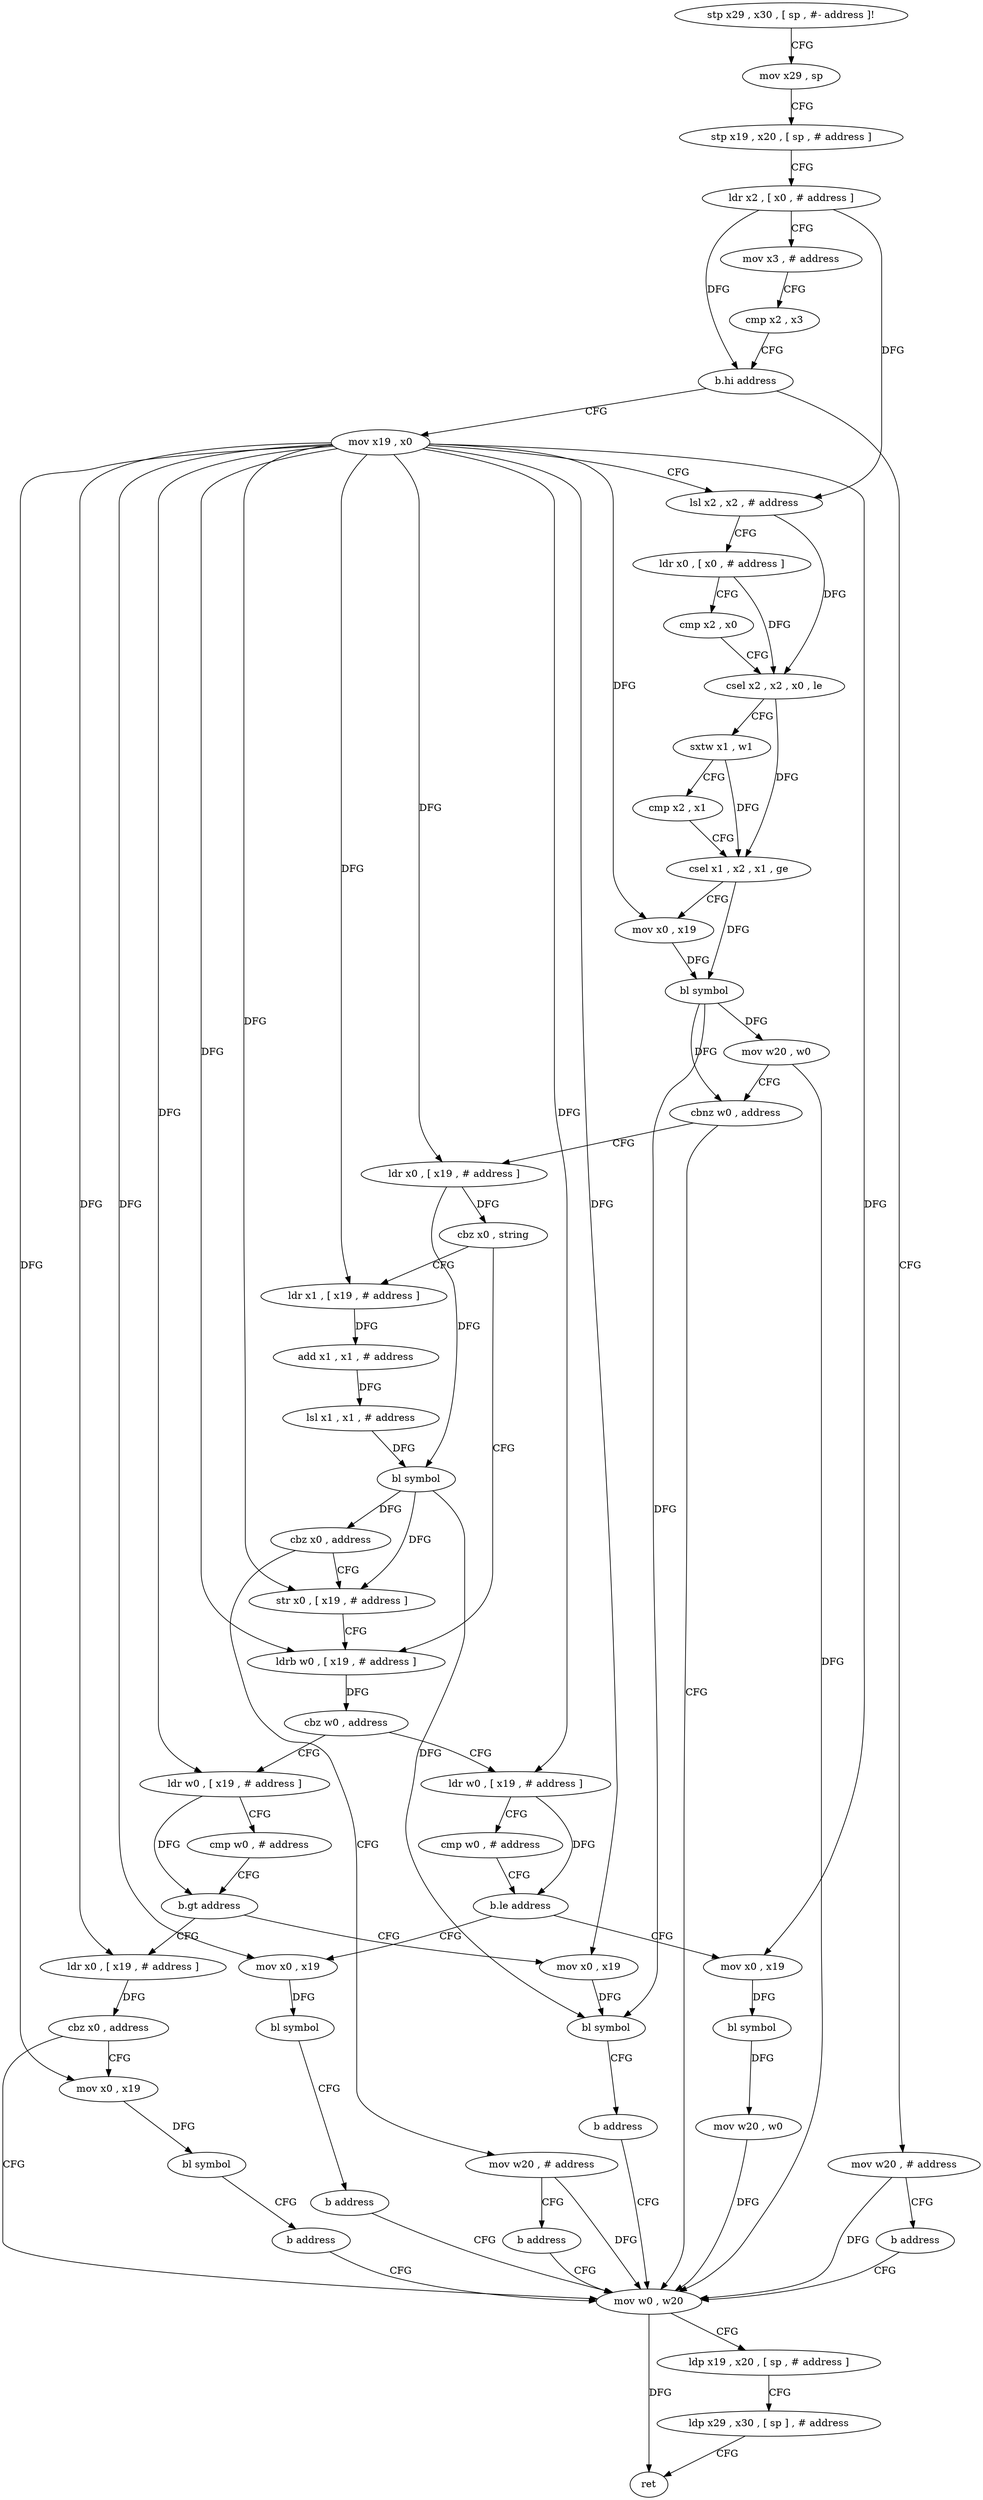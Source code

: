 digraph "func" {
"220100" [label = "stp x29 , x30 , [ sp , #- address ]!" ]
"220104" [label = "mov x29 , sp" ]
"220108" [label = "stp x19 , x20 , [ sp , # address ]" ]
"220112" [label = "ldr x2 , [ x0 , # address ]" ]
"220116" [label = "mov x3 , # address" ]
"220120" [label = "cmp x2 , x3" ]
"220124" [label = "b.hi address" ]
"220312" [label = "mov w20 , # address" ]
"220128" [label = "mov x19 , x0" ]
"220316" [label = "b address" ]
"220240" [label = "mov w0 , w20" ]
"220132" [label = "lsl x2 , x2 , # address" ]
"220136" [label = "ldr x0 , [ x0 , # address ]" ]
"220140" [label = "cmp x2 , x0" ]
"220144" [label = "csel x2 , x2 , x0 , le" ]
"220148" [label = "sxtw x1 , w1" ]
"220152" [label = "cmp x2 , x1" ]
"220156" [label = "csel x1 , x2 , x1 , ge" ]
"220160" [label = "mov x0 , x19" ]
"220164" [label = "bl symbol" ]
"220168" [label = "mov w20 , w0" ]
"220172" [label = "cbnz w0 , address" ]
"220176" [label = "ldr x0 , [ x19 , # address ]" ]
"220244" [label = "ldp x19 , x20 , [ sp , # address ]" ]
"220248" [label = "ldp x29 , x30 , [ sp ] , # address" ]
"220252" [label = "ret" ]
"220180" [label = "cbz x0 , string" ]
"220208" [label = "ldrb w0 , [ x19 , # address ]" ]
"220184" [label = "ldr x1 , [ x19 , # address ]" ]
"220212" [label = "cbz w0 , address" ]
"220268" [label = "ldr w0 , [ x19 , # address ]" ]
"220216" [label = "ldr w0 , [ x19 , # address ]" ]
"220188" [label = "add x1 , x1 , # address" ]
"220192" [label = "lsl x1 , x1 , # address" ]
"220196" [label = "bl symbol" ]
"220200" [label = "cbz x0 , address" ]
"220320" [label = "mov w20 , # address" ]
"220204" [label = "str x0 , [ x19 , # address ]" ]
"220272" [label = "cmp w0 , # address" ]
"220276" [label = "b.gt address" ]
"220300" [label = "mov x0 , x19" ]
"220280" [label = "ldr x0 , [ x19 , # address ]" ]
"220220" [label = "cmp w0 , # address" ]
"220224" [label = "b.le address" ]
"220256" [label = "mov x0 , x19" ]
"220228" [label = "mov x0 , x19" ]
"220324" [label = "b address" ]
"220304" [label = "bl symbol" ]
"220308" [label = "b address" ]
"220284" [label = "cbz x0 , address" ]
"220288" [label = "mov x0 , x19" ]
"220260" [label = "bl symbol" ]
"220264" [label = "b address" ]
"220232" [label = "bl symbol" ]
"220236" [label = "mov w20 , w0" ]
"220292" [label = "bl symbol" ]
"220296" [label = "b address" ]
"220100" -> "220104" [ label = "CFG" ]
"220104" -> "220108" [ label = "CFG" ]
"220108" -> "220112" [ label = "CFG" ]
"220112" -> "220116" [ label = "CFG" ]
"220112" -> "220124" [ label = "DFG" ]
"220112" -> "220132" [ label = "DFG" ]
"220116" -> "220120" [ label = "CFG" ]
"220120" -> "220124" [ label = "CFG" ]
"220124" -> "220312" [ label = "CFG" ]
"220124" -> "220128" [ label = "CFG" ]
"220312" -> "220316" [ label = "CFG" ]
"220312" -> "220240" [ label = "DFG" ]
"220128" -> "220132" [ label = "CFG" ]
"220128" -> "220160" [ label = "DFG" ]
"220128" -> "220176" [ label = "DFG" ]
"220128" -> "220208" [ label = "DFG" ]
"220128" -> "220184" [ label = "DFG" ]
"220128" -> "220268" [ label = "DFG" ]
"220128" -> "220216" [ label = "DFG" ]
"220128" -> "220204" [ label = "DFG" ]
"220128" -> "220300" [ label = "DFG" ]
"220128" -> "220280" [ label = "DFG" ]
"220128" -> "220256" [ label = "DFG" ]
"220128" -> "220228" [ label = "DFG" ]
"220128" -> "220288" [ label = "DFG" ]
"220316" -> "220240" [ label = "CFG" ]
"220240" -> "220244" [ label = "CFG" ]
"220240" -> "220252" [ label = "DFG" ]
"220132" -> "220136" [ label = "CFG" ]
"220132" -> "220144" [ label = "DFG" ]
"220136" -> "220140" [ label = "CFG" ]
"220136" -> "220144" [ label = "DFG" ]
"220140" -> "220144" [ label = "CFG" ]
"220144" -> "220148" [ label = "CFG" ]
"220144" -> "220156" [ label = "DFG" ]
"220148" -> "220152" [ label = "CFG" ]
"220148" -> "220156" [ label = "DFG" ]
"220152" -> "220156" [ label = "CFG" ]
"220156" -> "220160" [ label = "CFG" ]
"220156" -> "220164" [ label = "DFG" ]
"220160" -> "220164" [ label = "DFG" ]
"220164" -> "220168" [ label = "DFG" ]
"220164" -> "220172" [ label = "DFG" ]
"220164" -> "220304" [ label = "DFG" ]
"220168" -> "220172" [ label = "CFG" ]
"220168" -> "220240" [ label = "DFG" ]
"220172" -> "220240" [ label = "CFG" ]
"220172" -> "220176" [ label = "CFG" ]
"220176" -> "220180" [ label = "DFG" ]
"220176" -> "220196" [ label = "DFG" ]
"220244" -> "220248" [ label = "CFG" ]
"220248" -> "220252" [ label = "CFG" ]
"220180" -> "220208" [ label = "CFG" ]
"220180" -> "220184" [ label = "CFG" ]
"220208" -> "220212" [ label = "DFG" ]
"220184" -> "220188" [ label = "DFG" ]
"220212" -> "220268" [ label = "CFG" ]
"220212" -> "220216" [ label = "CFG" ]
"220268" -> "220272" [ label = "CFG" ]
"220268" -> "220276" [ label = "DFG" ]
"220216" -> "220220" [ label = "CFG" ]
"220216" -> "220224" [ label = "DFG" ]
"220188" -> "220192" [ label = "DFG" ]
"220192" -> "220196" [ label = "DFG" ]
"220196" -> "220200" [ label = "DFG" ]
"220196" -> "220204" [ label = "DFG" ]
"220196" -> "220304" [ label = "DFG" ]
"220200" -> "220320" [ label = "CFG" ]
"220200" -> "220204" [ label = "CFG" ]
"220320" -> "220324" [ label = "CFG" ]
"220320" -> "220240" [ label = "DFG" ]
"220204" -> "220208" [ label = "CFG" ]
"220272" -> "220276" [ label = "CFG" ]
"220276" -> "220300" [ label = "CFG" ]
"220276" -> "220280" [ label = "CFG" ]
"220300" -> "220304" [ label = "DFG" ]
"220280" -> "220284" [ label = "DFG" ]
"220220" -> "220224" [ label = "CFG" ]
"220224" -> "220256" [ label = "CFG" ]
"220224" -> "220228" [ label = "CFG" ]
"220256" -> "220260" [ label = "DFG" ]
"220228" -> "220232" [ label = "DFG" ]
"220324" -> "220240" [ label = "CFG" ]
"220304" -> "220308" [ label = "CFG" ]
"220308" -> "220240" [ label = "CFG" ]
"220284" -> "220240" [ label = "CFG" ]
"220284" -> "220288" [ label = "CFG" ]
"220288" -> "220292" [ label = "DFG" ]
"220260" -> "220264" [ label = "CFG" ]
"220264" -> "220240" [ label = "CFG" ]
"220232" -> "220236" [ label = "DFG" ]
"220236" -> "220240" [ label = "DFG" ]
"220292" -> "220296" [ label = "CFG" ]
"220296" -> "220240" [ label = "CFG" ]
}
